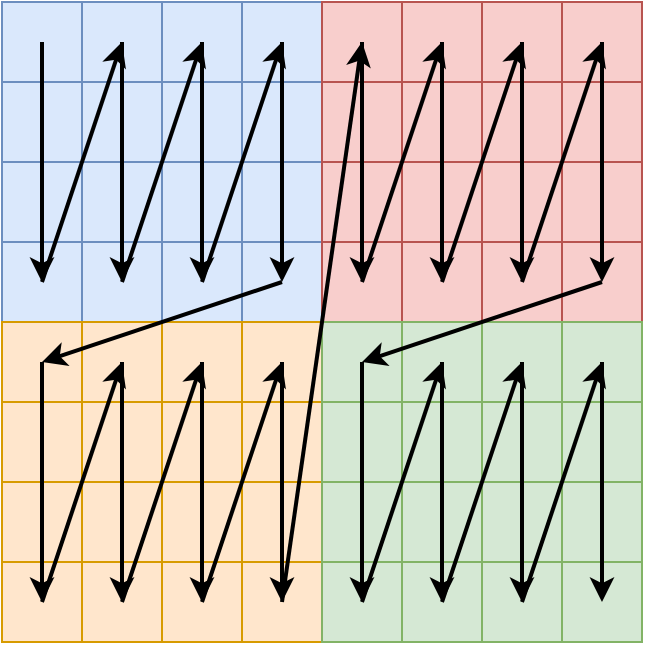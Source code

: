 <mxfile version="14.1.8" type="device"><diagram id="-6Gu48MT5lPl7NTsgs8f" name="Page-1"><mxGraphModel dx="786" dy="580" grid="1" gridSize="10" guides="1" tooltips="1" connect="1" arrows="1" fold="1" page="1" pageScale="1" pageWidth="827" pageHeight="1169" math="1" shadow="0"><root><mxCell id="0"/><mxCell id="1" parent="0"/><mxCell id="xlBR4QzK-8uUvACteuP9-1" value="" style="whiteSpace=wrap;html=1;aspect=fixed;strokeWidth=1;fillColor=#dae8fc;strokeColor=#6c8ebf;" vertex="1" parent="1"><mxGeometry x="120" y="120" width="40" height="40" as="geometry"/></mxCell><mxCell id="xlBR4QzK-8uUvACteuP9-2" value="" style="whiteSpace=wrap;html=1;aspect=fixed;strokeWidth=1;fillColor=#dae8fc;strokeColor=#6c8ebf;" vertex="1" parent="1"><mxGeometry x="160" y="120" width="40" height="40" as="geometry"/></mxCell><mxCell id="xlBR4QzK-8uUvACteuP9-3" value="" style="whiteSpace=wrap;html=1;aspect=fixed;strokeWidth=1;fillColor=#dae8fc;strokeColor=#6c8ebf;" vertex="1" parent="1"><mxGeometry x="200" y="120" width="40" height="40" as="geometry"/></mxCell><mxCell id="xlBR4QzK-8uUvACteuP9-4" value="" style="whiteSpace=wrap;html=1;aspect=fixed;strokeWidth=1;fillColor=#dae8fc;strokeColor=#6c8ebf;" vertex="1" parent="1"><mxGeometry x="240" y="120" width="40" height="40" as="geometry"/></mxCell><mxCell id="xlBR4QzK-8uUvACteuP9-5" value="" style="whiteSpace=wrap;html=1;aspect=fixed;strokeWidth=1;fillColor=#f8cecc;strokeColor=#b85450;" vertex="1" parent="1"><mxGeometry x="280" y="120" width="40" height="40" as="geometry"/></mxCell><mxCell id="xlBR4QzK-8uUvACteuP9-6" value="" style="whiteSpace=wrap;html=1;aspect=fixed;strokeWidth=1;fillColor=#f8cecc;strokeColor=#b85450;" vertex="1" parent="1"><mxGeometry x="320" y="120" width="40" height="40" as="geometry"/></mxCell><mxCell id="xlBR4QzK-8uUvACteuP9-7" value="" style="whiteSpace=wrap;html=1;aspect=fixed;strokeWidth=1;fillColor=#f8cecc;strokeColor=#b85450;" vertex="1" parent="1"><mxGeometry x="360" y="120" width="40" height="40" as="geometry"/></mxCell><mxCell id="xlBR4QzK-8uUvACteuP9-8" value="" style="whiteSpace=wrap;html=1;aspect=fixed;strokeWidth=1;fillColor=#f8cecc;strokeColor=#b85450;" vertex="1" parent="1"><mxGeometry x="400" y="120" width="40" height="40" as="geometry"/></mxCell><mxCell id="xlBR4QzK-8uUvACteuP9-9" value="" style="whiteSpace=wrap;html=1;aspect=fixed;strokeWidth=1;fillColor=#dae8fc;strokeColor=#6c8ebf;" vertex="1" parent="1"><mxGeometry x="120" y="160" width="40" height="40" as="geometry"/></mxCell><mxCell id="xlBR4QzK-8uUvACteuP9-10" value="" style="whiteSpace=wrap;html=1;aspect=fixed;strokeWidth=1;fillColor=#dae8fc;strokeColor=#6c8ebf;" vertex="1" parent="1"><mxGeometry x="160" y="160" width="40" height="40" as="geometry"/></mxCell><mxCell id="xlBR4QzK-8uUvACteuP9-11" value="" style="whiteSpace=wrap;html=1;aspect=fixed;strokeWidth=1;fillColor=#dae8fc;strokeColor=#6c8ebf;" vertex="1" parent="1"><mxGeometry x="200" y="160" width="40" height="40" as="geometry"/></mxCell><mxCell id="xlBR4QzK-8uUvACteuP9-12" value="" style="whiteSpace=wrap;html=1;aspect=fixed;strokeWidth=1;fillColor=#dae8fc;strokeColor=#6c8ebf;" vertex="1" parent="1"><mxGeometry x="240" y="160" width="40" height="40" as="geometry"/></mxCell><mxCell id="xlBR4QzK-8uUvACteuP9-13" value="" style="whiteSpace=wrap;html=1;aspect=fixed;strokeWidth=1;fillColor=#f8cecc;strokeColor=#b85450;" vertex="1" parent="1"><mxGeometry x="280" y="160" width="40" height="40" as="geometry"/></mxCell><mxCell id="xlBR4QzK-8uUvACteuP9-14" value="" style="whiteSpace=wrap;html=1;aspect=fixed;strokeWidth=1;fillColor=#f8cecc;strokeColor=#b85450;" vertex="1" parent="1"><mxGeometry x="320" y="160" width="40" height="40" as="geometry"/></mxCell><mxCell id="xlBR4QzK-8uUvACteuP9-15" value="" style="whiteSpace=wrap;html=1;aspect=fixed;strokeWidth=1;fillColor=#f8cecc;strokeColor=#b85450;" vertex="1" parent="1"><mxGeometry x="360" y="160" width="40" height="40" as="geometry"/></mxCell><mxCell id="xlBR4QzK-8uUvACteuP9-16" value="" style="whiteSpace=wrap;html=1;aspect=fixed;strokeWidth=1;fillColor=#f8cecc;strokeColor=#b85450;" vertex="1" parent="1"><mxGeometry x="400" y="160" width="40" height="40" as="geometry"/></mxCell><mxCell id="xlBR4QzK-8uUvACteuP9-17" value="" style="whiteSpace=wrap;html=1;aspect=fixed;strokeWidth=1;fillColor=#dae8fc;strokeColor=#6c8ebf;" vertex="1" parent="1"><mxGeometry x="120" y="200" width="40" height="40" as="geometry"/></mxCell><mxCell id="xlBR4QzK-8uUvACteuP9-18" value="" style="whiteSpace=wrap;html=1;aspect=fixed;strokeWidth=1;fillColor=#dae8fc;strokeColor=#6c8ebf;" vertex="1" parent="1"><mxGeometry x="160" y="200" width="40" height="40" as="geometry"/></mxCell><mxCell id="xlBR4QzK-8uUvACteuP9-19" value="" style="whiteSpace=wrap;html=1;aspect=fixed;strokeWidth=1;fillColor=#dae8fc;strokeColor=#6c8ebf;" vertex="1" parent="1"><mxGeometry x="200" y="200" width="40" height="40" as="geometry"/></mxCell><mxCell id="xlBR4QzK-8uUvACteuP9-20" value="" style="whiteSpace=wrap;html=1;aspect=fixed;strokeWidth=1;fillColor=#dae8fc;strokeColor=#6c8ebf;" vertex="1" parent="1"><mxGeometry x="240" y="200" width="40" height="40" as="geometry"/></mxCell><mxCell id="xlBR4QzK-8uUvACteuP9-21" value="" style="whiteSpace=wrap;html=1;aspect=fixed;strokeWidth=1;fillColor=#f8cecc;strokeColor=#b85450;" vertex="1" parent="1"><mxGeometry x="280" y="200" width="40" height="40" as="geometry"/></mxCell><mxCell id="xlBR4QzK-8uUvACteuP9-22" value="" style="whiteSpace=wrap;html=1;aspect=fixed;strokeWidth=1;fillColor=#f8cecc;strokeColor=#b85450;" vertex="1" parent="1"><mxGeometry x="320" y="200" width="40" height="40" as="geometry"/></mxCell><mxCell id="xlBR4QzK-8uUvACteuP9-23" value="" style="whiteSpace=wrap;html=1;aspect=fixed;strokeWidth=1;fillColor=#f8cecc;strokeColor=#b85450;" vertex="1" parent="1"><mxGeometry x="360" y="200" width="40" height="40" as="geometry"/></mxCell><mxCell id="xlBR4QzK-8uUvACteuP9-24" value="" style="whiteSpace=wrap;html=1;aspect=fixed;strokeWidth=1;fillColor=#f8cecc;strokeColor=#b85450;" vertex="1" parent="1"><mxGeometry x="400" y="200" width="40" height="40" as="geometry"/></mxCell><mxCell id="xlBR4QzK-8uUvACteuP9-25" value="" style="whiteSpace=wrap;html=1;aspect=fixed;strokeWidth=1;fillColor=#dae8fc;strokeColor=#6c8ebf;" vertex="1" parent="1"><mxGeometry x="120" y="240" width="40" height="40" as="geometry"/></mxCell><mxCell id="xlBR4QzK-8uUvACteuP9-26" value="" style="whiteSpace=wrap;html=1;aspect=fixed;strokeWidth=1;fillColor=#dae8fc;strokeColor=#6c8ebf;" vertex="1" parent="1"><mxGeometry x="160" y="240" width="40" height="40" as="geometry"/></mxCell><mxCell id="xlBR4QzK-8uUvACteuP9-27" value="" style="whiteSpace=wrap;html=1;aspect=fixed;strokeWidth=1;fillColor=#dae8fc;strokeColor=#6c8ebf;" vertex="1" parent="1"><mxGeometry x="200" y="240" width="40" height="40" as="geometry"/></mxCell><mxCell id="xlBR4QzK-8uUvACteuP9-28" value="" style="whiteSpace=wrap;html=1;aspect=fixed;strokeWidth=1;fillColor=#dae8fc;strokeColor=#6c8ebf;" vertex="1" parent="1"><mxGeometry x="240" y="240" width="40" height="40" as="geometry"/></mxCell><mxCell id="xlBR4QzK-8uUvACteuP9-29" value="" style="whiteSpace=wrap;html=1;aspect=fixed;strokeWidth=1;fillColor=#f8cecc;strokeColor=#b85450;" vertex="1" parent="1"><mxGeometry x="280" y="240" width="40" height="40" as="geometry"/></mxCell><mxCell id="xlBR4QzK-8uUvACteuP9-30" value="" style="whiteSpace=wrap;html=1;aspect=fixed;strokeWidth=1;fillColor=#f8cecc;strokeColor=#b85450;" vertex="1" parent="1"><mxGeometry x="320" y="240" width="40" height="40" as="geometry"/></mxCell><mxCell id="xlBR4QzK-8uUvACteuP9-31" value="" style="whiteSpace=wrap;html=1;aspect=fixed;strokeWidth=1;fillColor=#f8cecc;strokeColor=#b85450;" vertex="1" parent="1"><mxGeometry x="360" y="240" width="40" height="40" as="geometry"/></mxCell><mxCell id="xlBR4QzK-8uUvACteuP9-32" value="" style="whiteSpace=wrap;html=1;aspect=fixed;strokeWidth=1;fillColor=#f8cecc;strokeColor=#b85450;" vertex="1" parent="1"><mxGeometry x="400" y="240" width="40" height="40" as="geometry"/></mxCell><mxCell id="xlBR4QzK-8uUvACteuP9-33" value="" style="whiteSpace=wrap;html=1;aspect=fixed;strokeWidth=1;fillColor=#ffe6cc;strokeColor=#d79b00;" vertex="1" parent="1"><mxGeometry x="120" y="280" width="40" height="40" as="geometry"/></mxCell><mxCell id="xlBR4QzK-8uUvACteuP9-34" value="" style="whiteSpace=wrap;html=1;aspect=fixed;strokeWidth=1;fillColor=#ffe6cc;strokeColor=#d79b00;" vertex="1" parent="1"><mxGeometry x="160" y="280" width="40" height="40" as="geometry"/></mxCell><mxCell id="xlBR4QzK-8uUvACteuP9-35" value="" style="whiteSpace=wrap;html=1;aspect=fixed;strokeWidth=1;fillColor=#ffe6cc;strokeColor=#d79b00;" vertex="1" parent="1"><mxGeometry x="200" y="280" width="40" height="40" as="geometry"/></mxCell><mxCell id="xlBR4QzK-8uUvACteuP9-36" value="" style="whiteSpace=wrap;html=1;aspect=fixed;strokeWidth=1;fillColor=#ffe6cc;strokeColor=#d79b00;" vertex="1" parent="1"><mxGeometry x="240" y="280" width="40" height="40" as="geometry"/></mxCell><mxCell id="xlBR4QzK-8uUvACteuP9-37" value="" style="whiteSpace=wrap;html=1;aspect=fixed;strokeWidth=1;fillColor=#d5e8d4;strokeColor=#82b366;" vertex="1" parent="1"><mxGeometry x="280" y="280" width="40" height="40" as="geometry"/></mxCell><mxCell id="xlBR4QzK-8uUvACteuP9-38" value="" style="whiteSpace=wrap;html=1;aspect=fixed;strokeWidth=1;fillColor=#d5e8d4;strokeColor=#82b366;" vertex="1" parent="1"><mxGeometry x="320" y="280" width="40" height="40" as="geometry"/></mxCell><mxCell id="xlBR4QzK-8uUvACteuP9-39" value="" style="whiteSpace=wrap;html=1;aspect=fixed;strokeWidth=1;fillColor=#d5e8d4;strokeColor=#82b366;" vertex="1" parent="1"><mxGeometry x="360" y="280" width="40" height="40" as="geometry"/></mxCell><mxCell id="xlBR4QzK-8uUvACteuP9-40" value="" style="whiteSpace=wrap;html=1;aspect=fixed;strokeWidth=1;fillColor=#d5e8d4;strokeColor=#82b366;" vertex="1" parent="1"><mxGeometry x="400" y="280" width="40" height="40" as="geometry"/></mxCell><mxCell id="xlBR4QzK-8uUvACteuP9-41" value="" style="whiteSpace=wrap;html=1;aspect=fixed;strokeWidth=1;fillColor=#ffe6cc;strokeColor=#d79b00;" vertex="1" parent="1"><mxGeometry x="120" y="320" width="40" height="40" as="geometry"/></mxCell><mxCell id="xlBR4QzK-8uUvACteuP9-42" value="" style="whiteSpace=wrap;html=1;aspect=fixed;strokeWidth=1;fillColor=#ffe6cc;strokeColor=#d79b00;" vertex="1" parent="1"><mxGeometry x="160" y="320" width="40" height="40" as="geometry"/></mxCell><mxCell id="xlBR4QzK-8uUvACteuP9-43" value="" style="whiteSpace=wrap;html=1;aspect=fixed;strokeWidth=1;fillColor=#ffe6cc;strokeColor=#d79b00;" vertex="1" parent="1"><mxGeometry x="200" y="320" width="40" height="40" as="geometry"/></mxCell><mxCell id="xlBR4QzK-8uUvACteuP9-44" value="" style="whiteSpace=wrap;html=1;aspect=fixed;strokeWidth=1;fillColor=#ffe6cc;strokeColor=#d79b00;" vertex="1" parent="1"><mxGeometry x="240" y="320" width="40" height="40" as="geometry"/></mxCell><mxCell id="xlBR4QzK-8uUvACteuP9-45" value="" style="whiteSpace=wrap;html=1;aspect=fixed;strokeWidth=1;fillColor=#d5e8d4;strokeColor=#82b366;" vertex="1" parent="1"><mxGeometry x="280" y="320" width="40" height="40" as="geometry"/></mxCell><mxCell id="xlBR4QzK-8uUvACteuP9-46" value="" style="whiteSpace=wrap;html=1;aspect=fixed;strokeWidth=1;fillColor=#d5e8d4;strokeColor=#82b366;" vertex="1" parent="1"><mxGeometry x="320" y="320" width="40" height="40" as="geometry"/></mxCell><mxCell id="xlBR4QzK-8uUvACteuP9-47" value="" style="whiteSpace=wrap;html=1;aspect=fixed;strokeWidth=1;fillColor=#d5e8d4;strokeColor=#82b366;" vertex="1" parent="1"><mxGeometry x="360" y="320" width="40" height="40" as="geometry"/></mxCell><mxCell id="xlBR4QzK-8uUvACteuP9-48" value="" style="whiteSpace=wrap;html=1;aspect=fixed;strokeWidth=1;fillColor=#d5e8d4;strokeColor=#82b366;" vertex="1" parent="1"><mxGeometry x="400" y="320" width="40" height="40" as="geometry"/></mxCell><mxCell id="xlBR4QzK-8uUvACteuP9-49" value="" style="whiteSpace=wrap;html=1;aspect=fixed;strokeWidth=1;fillColor=#ffe6cc;strokeColor=#d79b00;" vertex="1" parent="1"><mxGeometry x="120" y="360" width="40" height="40" as="geometry"/></mxCell><mxCell id="xlBR4QzK-8uUvACteuP9-50" value="" style="whiteSpace=wrap;html=1;aspect=fixed;strokeWidth=1;fillColor=#ffe6cc;strokeColor=#d79b00;" vertex="1" parent="1"><mxGeometry x="160" y="360" width="40" height="40" as="geometry"/></mxCell><mxCell id="xlBR4QzK-8uUvACteuP9-51" value="" style="whiteSpace=wrap;html=1;aspect=fixed;strokeWidth=1;fillColor=#ffe6cc;strokeColor=#d79b00;" vertex="1" parent="1"><mxGeometry x="200" y="360" width="40" height="40" as="geometry"/></mxCell><mxCell id="xlBR4QzK-8uUvACteuP9-52" value="" style="whiteSpace=wrap;html=1;aspect=fixed;strokeWidth=1;fillColor=#ffe6cc;strokeColor=#d79b00;" vertex="1" parent="1"><mxGeometry x="240" y="360" width="40" height="40" as="geometry"/></mxCell><mxCell id="xlBR4QzK-8uUvACteuP9-53" value="" style="whiteSpace=wrap;html=1;aspect=fixed;strokeWidth=1;fillColor=#d5e8d4;strokeColor=#82b366;" vertex="1" parent="1"><mxGeometry x="280" y="360" width="40" height="40" as="geometry"/></mxCell><mxCell id="xlBR4QzK-8uUvACteuP9-54" value="" style="whiteSpace=wrap;html=1;aspect=fixed;strokeWidth=1;fillColor=#d5e8d4;strokeColor=#82b366;" vertex="1" parent="1"><mxGeometry x="320" y="360" width="40" height="40" as="geometry"/></mxCell><mxCell id="xlBR4QzK-8uUvACteuP9-55" value="" style="whiteSpace=wrap;html=1;aspect=fixed;strokeWidth=1;fillColor=#d5e8d4;strokeColor=#82b366;" vertex="1" parent="1"><mxGeometry x="360" y="360" width="40" height="40" as="geometry"/></mxCell><mxCell id="xlBR4QzK-8uUvACteuP9-56" value="" style="whiteSpace=wrap;html=1;aspect=fixed;strokeWidth=1;fillColor=#d5e8d4;strokeColor=#82b366;" vertex="1" parent="1"><mxGeometry x="400" y="360" width="40" height="40" as="geometry"/></mxCell><mxCell id="xlBR4QzK-8uUvACteuP9-57" value="" style="whiteSpace=wrap;html=1;aspect=fixed;strokeWidth=1;fillColor=#ffe6cc;strokeColor=#d79b00;" vertex="1" parent="1"><mxGeometry x="120" y="400" width="40" height="40" as="geometry"/></mxCell><mxCell id="xlBR4QzK-8uUvACteuP9-58" value="" style="whiteSpace=wrap;html=1;aspect=fixed;strokeWidth=1;fillColor=#ffe6cc;strokeColor=#d79b00;" vertex="1" parent="1"><mxGeometry x="160" y="400" width="40" height="40" as="geometry"/></mxCell><mxCell id="xlBR4QzK-8uUvACteuP9-59" value="" style="whiteSpace=wrap;html=1;aspect=fixed;strokeWidth=1;fillColor=#ffe6cc;strokeColor=#d79b00;" vertex="1" parent="1"><mxGeometry x="200" y="400" width="40" height="40" as="geometry"/></mxCell><mxCell id="xlBR4QzK-8uUvACteuP9-60" value="" style="whiteSpace=wrap;html=1;aspect=fixed;strokeWidth=1;fillColor=#ffe6cc;strokeColor=#d79b00;" vertex="1" parent="1"><mxGeometry x="240" y="400" width="40" height="40" as="geometry"/></mxCell><mxCell id="xlBR4QzK-8uUvACteuP9-61" value="" style="whiteSpace=wrap;html=1;aspect=fixed;strokeWidth=1;fillColor=#d5e8d4;strokeColor=#82b366;" vertex="1" parent="1"><mxGeometry x="280" y="400" width="40" height="40" as="geometry"/></mxCell><mxCell id="xlBR4QzK-8uUvACteuP9-62" value="" style="whiteSpace=wrap;html=1;aspect=fixed;strokeWidth=1;fillColor=#d5e8d4;strokeColor=#82b366;" vertex="1" parent="1"><mxGeometry x="320" y="400" width="40" height="40" as="geometry"/></mxCell><mxCell id="xlBR4QzK-8uUvACteuP9-63" value="" style="whiteSpace=wrap;html=1;aspect=fixed;strokeWidth=1;fillColor=#d5e8d4;strokeColor=#82b366;" vertex="1" parent="1"><mxGeometry x="360" y="400" width="40" height="40" as="geometry"/></mxCell><mxCell id="xlBR4QzK-8uUvACteuP9-64" value="" style="whiteSpace=wrap;html=1;aspect=fixed;strokeWidth=1;fillColor=#d5e8d4;strokeColor=#82b366;" vertex="1" parent="1"><mxGeometry x="400" y="400" width="40" height="40" as="geometry"/></mxCell><mxCell id="xlBR4QzK-8uUvACteuP9-86" value="" style="endArrow=classic;html=1;strokeWidth=2;" edge="1" parent="1"><mxGeometry x="134" y="130" width="50" height="50" as="geometry"><mxPoint x="140" y="140" as="sourcePoint"/><mxPoint x="140" y="260" as="targetPoint"/></mxGeometry></mxCell><mxCell id="xlBR4QzK-8uUvACteuP9-87" value="" style="endArrow=classic;html=1;strokeWidth=2;" edge="1" parent="1"><mxGeometry x="220" y="220" width="50" height="50" as="geometry"><mxPoint x="140" y="260" as="sourcePoint"/><mxPoint x="180" y="140" as="targetPoint"/></mxGeometry></mxCell><mxCell id="xlBR4QzK-8uUvACteuP9-102" value="" style="endArrow=classic;html=1;strokeWidth=2;" edge="1" parent="1"><mxGeometry x="174" y="130" width="50" height="50" as="geometry"><mxPoint x="180" y="140" as="sourcePoint"/><mxPoint x="180" y="260" as="targetPoint"/></mxGeometry></mxCell><mxCell id="xlBR4QzK-8uUvACteuP9-103" value="" style="endArrow=classic;html=1;strokeWidth=2;" edge="1" parent="1"><mxGeometry x="260" y="220" width="50" height="50" as="geometry"><mxPoint x="180" y="260" as="sourcePoint"/><mxPoint x="220" y="140" as="targetPoint"/></mxGeometry></mxCell><mxCell id="xlBR4QzK-8uUvACteuP9-104" value="" style="endArrow=classic;html=1;strokeWidth=2;" edge="1" parent="1"><mxGeometry x="214" y="130" width="50" height="50" as="geometry"><mxPoint x="220" y="140" as="sourcePoint"/><mxPoint x="220" y="260" as="targetPoint"/></mxGeometry></mxCell><mxCell id="xlBR4QzK-8uUvACteuP9-105" value="" style="endArrow=classic;html=1;strokeWidth=2;" edge="1" parent="1"><mxGeometry x="300" y="220" width="50" height="50" as="geometry"><mxPoint x="220" y="260" as="sourcePoint"/><mxPoint x="260" y="140" as="targetPoint"/></mxGeometry></mxCell><mxCell id="xlBR4QzK-8uUvACteuP9-106" value="" style="endArrow=classic;html=1;strokeWidth=2;" edge="1" parent="1"><mxGeometry x="254" y="130" width="50" height="50" as="geometry"><mxPoint x="260" y="140" as="sourcePoint"/><mxPoint x="260" y="260" as="targetPoint"/></mxGeometry></mxCell><mxCell id="xlBR4QzK-8uUvACteuP9-108" value="" style="endArrow=classic;html=1;strokeWidth=2;" edge="1" parent="1"><mxGeometry x="294" y="290" width="50" height="50" as="geometry"><mxPoint x="300" y="300" as="sourcePoint"/><mxPoint x="300" y="420" as="targetPoint"/></mxGeometry></mxCell><mxCell id="xlBR4QzK-8uUvACteuP9-109" value="" style="endArrow=classic;html=1;strokeWidth=2;" edge="1" parent="1"><mxGeometry x="380" y="380" width="50" height="50" as="geometry"><mxPoint x="300" y="420" as="sourcePoint"/><mxPoint x="340" y="300" as="targetPoint"/></mxGeometry></mxCell><mxCell id="xlBR4QzK-8uUvACteuP9-110" value="" style="endArrow=classic;html=1;strokeWidth=2;" edge="1" parent="1"><mxGeometry x="334" y="290" width="50" height="50" as="geometry"><mxPoint x="340" y="300" as="sourcePoint"/><mxPoint x="340" y="420" as="targetPoint"/></mxGeometry></mxCell><mxCell id="xlBR4QzK-8uUvACteuP9-111" value="" style="endArrow=classic;html=1;strokeWidth=2;" edge="1" parent="1"><mxGeometry x="420" y="380" width="50" height="50" as="geometry"><mxPoint x="340" y="420" as="sourcePoint"/><mxPoint x="380" y="300" as="targetPoint"/></mxGeometry></mxCell><mxCell id="xlBR4QzK-8uUvACteuP9-112" value="" style="endArrow=classic;html=1;strokeWidth=2;" edge="1" parent="1"><mxGeometry x="374" y="290" width="50" height="50" as="geometry"><mxPoint x="380" y="300" as="sourcePoint"/><mxPoint x="380" y="420" as="targetPoint"/></mxGeometry></mxCell><mxCell id="xlBR4QzK-8uUvACteuP9-113" value="" style="endArrow=classic;html=1;strokeWidth=2;" edge="1" parent="1"><mxGeometry x="460" y="380" width="50" height="50" as="geometry"><mxPoint x="380" y="420" as="sourcePoint"/><mxPoint x="420" y="300" as="targetPoint"/></mxGeometry></mxCell><mxCell id="xlBR4QzK-8uUvACteuP9-114" value="" style="endArrow=classic;html=1;strokeWidth=2;" edge="1" parent="1"><mxGeometry x="414" y="290" width="50" height="50" as="geometry"><mxPoint x="420" y="300" as="sourcePoint"/><mxPoint x="420" y="420" as="targetPoint"/></mxGeometry></mxCell><mxCell id="xlBR4QzK-8uUvACteuP9-115" value="" style="endArrow=classic;html=1;strokeWidth=2;" edge="1" parent="1"><mxGeometry x="294" y="130" width="50" height="50" as="geometry"><mxPoint x="300" y="140" as="sourcePoint"/><mxPoint x="300" y="260" as="targetPoint"/></mxGeometry></mxCell><mxCell id="xlBR4QzK-8uUvACteuP9-116" value="" style="endArrow=classic;html=1;strokeWidth=2;" edge="1" parent="1"><mxGeometry x="380" y="220" width="50" height="50" as="geometry"><mxPoint x="300" y="260" as="sourcePoint"/><mxPoint x="340" y="140" as="targetPoint"/></mxGeometry></mxCell><mxCell id="xlBR4QzK-8uUvACteuP9-117" value="" style="endArrow=classic;html=1;strokeWidth=2;" edge="1" parent="1"><mxGeometry x="334" y="130" width="50" height="50" as="geometry"><mxPoint x="340" y="140" as="sourcePoint"/><mxPoint x="340" y="260" as="targetPoint"/></mxGeometry></mxCell><mxCell id="xlBR4QzK-8uUvACteuP9-118" value="" style="endArrow=classic;html=1;strokeWidth=2;" edge="1" parent="1"><mxGeometry x="420" y="220" width="50" height="50" as="geometry"><mxPoint x="340" y="260" as="sourcePoint"/><mxPoint x="380" y="140" as="targetPoint"/></mxGeometry></mxCell><mxCell id="xlBR4QzK-8uUvACteuP9-119" value="" style="endArrow=classic;html=1;strokeWidth=2;" edge="1" parent="1"><mxGeometry x="374" y="130" width="50" height="50" as="geometry"><mxPoint x="380" y="140" as="sourcePoint"/><mxPoint x="380" y="260" as="targetPoint"/></mxGeometry></mxCell><mxCell id="xlBR4QzK-8uUvACteuP9-120" value="" style="endArrow=classic;html=1;strokeWidth=2;" edge="1" parent="1"><mxGeometry x="460" y="220" width="50" height="50" as="geometry"><mxPoint x="380" y="260" as="sourcePoint"/><mxPoint x="420" y="140" as="targetPoint"/></mxGeometry></mxCell><mxCell id="xlBR4QzK-8uUvACteuP9-121" value="" style="endArrow=classic;html=1;strokeWidth=2;" edge="1" parent="1"><mxGeometry x="414" y="130" width="50" height="50" as="geometry"><mxPoint x="420" y="140" as="sourcePoint"/><mxPoint x="420" y="260" as="targetPoint"/></mxGeometry></mxCell><mxCell id="xlBR4QzK-8uUvACteuP9-122" value="" style="endArrow=classic;html=1;strokeWidth=2;" edge="1" parent="1"><mxGeometry x="134" y="290" width="50" height="50" as="geometry"><mxPoint x="140" y="300" as="sourcePoint"/><mxPoint x="140" y="420" as="targetPoint"/></mxGeometry></mxCell><mxCell id="xlBR4QzK-8uUvACteuP9-123" value="" style="endArrow=classic;html=1;strokeWidth=2;" edge="1" parent="1"><mxGeometry x="220" y="380" width="50" height="50" as="geometry"><mxPoint x="140" y="420" as="sourcePoint"/><mxPoint x="180" y="300" as="targetPoint"/></mxGeometry></mxCell><mxCell id="xlBR4QzK-8uUvACteuP9-124" value="" style="endArrow=classic;html=1;strokeWidth=2;" edge="1" parent="1"><mxGeometry x="174" y="290" width="50" height="50" as="geometry"><mxPoint x="180" y="300" as="sourcePoint"/><mxPoint x="180" y="420" as="targetPoint"/></mxGeometry></mxCell><mxCell id="xlBR4QzK-8uUvACteuP9-125" value="" style="endArrow=classic;html=1;strokeWidth=2;" edge="1" parent="1"><mxGeometry x="260" y="380" width="50" height="50" as="geometry"><mxPoint x="180" y="420" as="sourcePoint"/><mxPoint x="220" y="300" as="targetPoint"/></mxGeometry></mxCell><mxCell id="xlBR4QzK-8uUvACteuP9-126" value="" style="endArrow=classic;html=1;strokeWidth=2;" edge="1" parent="1"><mxGeometry x="214" y="290" width="50" height="50" as="geometry"><mxPoint x="220" y="300" as="sourcePoint"/><mxPoint x="220" y="420" as="targetPoint"/></mxGeometry></mxCell><mxCell id="xlBR4QzK-8uUvACteuP9-127" value="" style="endArrow=classic;html=1;strokeWidth=2;" edge="1" parent="1"><mxGeometry x="300" y="380" width="50" height="50" as="geometry"><mxPoint x="220" y="420" as="sourcePoint"/><mxPoint x="260" y="300" as="targetPoint"/></mxGeometry></mxCell><mxCell id="xlBR4QzK-8uUvACteuP9-128" value="" style="endArrow=classic;html=1;strokeWidth=2;" edge="1" parent="1"><mxGeometry x="254" y="290" width="50" height="50" as="geometry"><mxPoint x="260" y="300" as="sourcePoint"/><mxPoint x="260" y="420" as="targetPoint"/></mxGeometry></mxCell><mxCell id="xlBR4QzK-8uUvACteuP9-129" value="" style="endArrow=classic;html=1;strokeWidth=2;" edge="1" parent="1"><mxGeometry width="50" height="50" relative="1" as="geometry"><mxPoint x="260" y="260" as="sourcePoint"/><mxPoint x="140" y="300" as="targetPoint"/></mxGeometry></mxCell><mxCell id="xlBR4QzK-8uUvACteuP9-130" value="" style="endArrow=classic;html=1;strokeWidth=2;" edge="1" parent="1"><mxGeometry width="50" height="50" relative="1" as="geometry"><mxPoint x="420" y="260" as="sourcePoint"/><mxPoint x="300" y="300" as="targetPoint"/></mxGeometry></mxCell><mxCell id="xlBR4QzK-8uUvACteuP9-131" value="" style="endArrow=classic;html=1;strokeWidth=2;" edge="1" parent="1"><mxGeometry width="50" height="50" relative="1" as="geometry"><mxPoint x="260" y="420" as="sourcePoint"/><mxPoint x="300" y="140" as="targetPoint"/></mxGeometry></mxCell></root></mxGraphModel></diagram></mxfile>